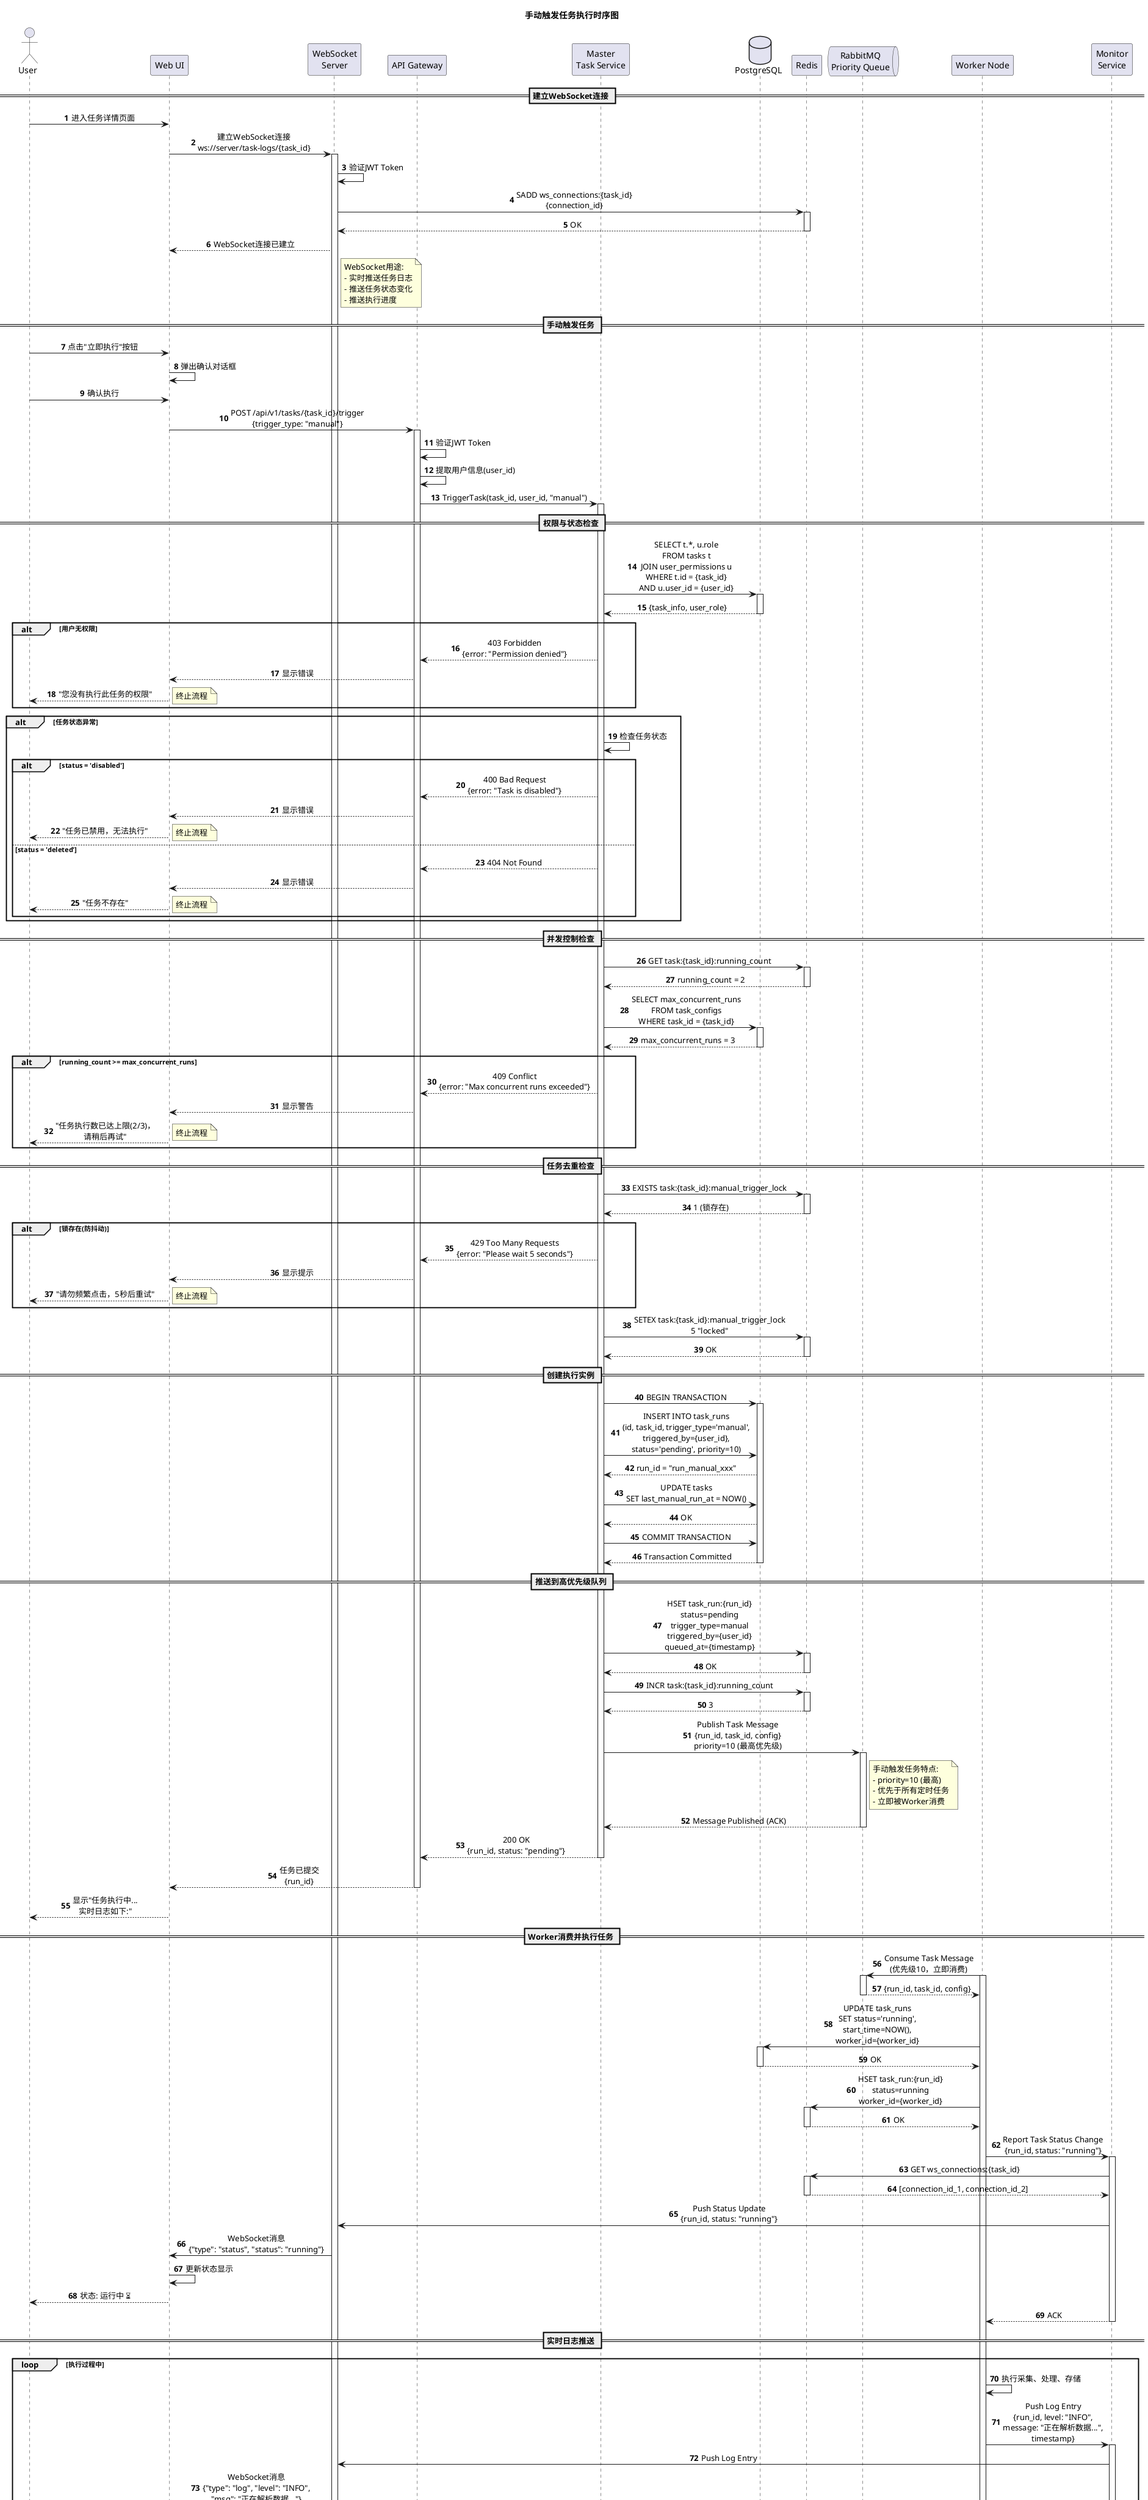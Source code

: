 @startuml
title 手动触发任务执行时序图

skinparam backgroundColor #FFFFFF
skinparam sequenceMessageAlign center
skinparam responseMessageBelowArrow true

actor User as user
participant "Web UI" as ui
participant "WebSocket\nServer" as ws
participant "API Gateway" as gateway
participant "Master\nTask Service" as master
database "PostgreSQL" as db
participant "Redis" as redis
queue "RabbitMQ\nPriority Queue" as mq
participant "Worker Node" as worker
participant "Monitor\nService" as monitor

autonumber

== 建立WebSocket连接 ==

user -> ui: 进入任务详情页面
ui -> ws: 建立WebSocket连接\nws://server/task-logs/{task_id}
activate ws
ws -> ws: 验证JWT Token
ws -> redis: SADD ws_connections:{task_id}\n{connection_id}
activate redis
redis --> ws: OK
deactivate redis
ws --> ui: WebSocket连接已建立
note right of ws
  WebSocket用途:
  - 实时推送任务日志
  - 推送任务状态变化
  - 推送执行进度
end note

== 手动触发任务 ==

user -> ui: 点击"立即执行"按钮
ui -> ui: 弹出确认对话框
user -> ui: 确认执行

ui -> gateway: POST /api/v1/tasks/{task_id}/trigger\n{trigger_type: "manual"}
activate gateway
gateway -> gateway: 验证JWT Token
gateway -> gateway: 提取用户信息(user_id)

gateway -> master: TriggerTask(task_id, user_id, "manual")
activate master

== 权限与状态检查 ==

master -> db: SELECT t.*, u.role\nFROM tasks t\nJOIN user_permissions u\nWHERE t.id = {task_id}\nAND u.user_id = {user_id}
activate db
db --> master: {task_info, user_role}
deactivate db

alt 用户无权限
    master --> gateway: 403 Forbidden\n{error: "Permission denied"}
    gateway --> ui: 显示错误
    ui --> user: "您没有执行此任务的权限"
    note right: 终止流程
end

alt 任务状态异常
    master -> master: 检查任务状态
    alt status = 'disabled'
        master --> gateway: 400 Bad Request\n{error: "Task is disabled"}
        gateway --> ui: 显示错误
        ui --> user: "任务已禁用，无法执行"
        note right: 终止流程
    else status = 'deleted'
        master --> gateway: 404 Not Found
        gateway --> ui: 显示错误
        ui --> user: "任务不存在"
        note right: 终止流程
    end
end

== 并发控制检查 ==

master -> redis: GET task:{task_id}:running_count
activate redis
redis --> master: running_count = 2
deactivate redis

master -> db: SELECT max_concurrent_runs\nFROM task_configs\nWHERE task_id = {task_id}
activate db
db --> master: max_concurrent_runs = 3
deactivate db

alt running_count >= max_concurrent_runs
    master --> gateway: 409 Conflict\n{error: "Max concurrent runs exceeded"}
    gateway --> ui: 显示警告
    ui --> user: "任务执行数已达上限(2/3)，\n请稍后再试"
    note right: 终止流程
end

== 任务去重检查 ==

master -> redis: EXISTS task:{task_id}:manual_trigger_lock
activate redis
redis --> master: 1 (锁存在)
deactivate redis

alt 锁存在(防抖动)
    master --> gateway: 429 Too Many Requests\n{error: "Please wait 5 seconds"}
    gateway --> ui: 显示提示
    ui --> user: "请勿频繁点击，5秒后重试"
    note right: 终止流程
end

' 设置防抖动锁
master -> redis: SETEX task:{task_id}:manual_trigger_lock\n5 "locked"
activate redis
redis --> master: OK
deactivate redis

== 创建执行实例 ==

master -> db: BEGIN TRANSACTION
activate db

master -> db: INSERT INTO task_runs\n(id, task_id, trigger_type='manual',\ntriggered_by={user_id},\nstatus='pending', priority=10)
db --> master: run_id = "run_manual_xxx"

master -> db: UPDATE tasks\nSET last_manual_run_at = NOW()
db --> master: OK

master -> db: COMMIT TRANSACTION
db --> master: Transaction Committed
deactivate db

== 推送到高优先级队列 ==

master -> redis: HSET task_run:{run_id}\nstatus=pending\ntrigger_type=manual\ntriggered_by={user_id}\nqueued_at={timestamp}
activate redis
redis --> master: OK
deactivate redis

master -> redis: INCR task:{task_id}:running_count
activate redis
redis --> master: 3
deactivate redis

master -> mq: Publish Task Message\n{run_id, task_id, config}\npriority=10 (最高优先级)
activate mq
note right of mq
  手动触发任务特点:
  - priority=10 (最高)
  - 优先于所有定时任务
  - 立即被Worker消费
end note
mq --> master: Message Published (ACK)
deactivate mq

master --> gateway: 200 OK\n{run_id, status: "pending"}
deactivate master

gateway --> ui: 任务已提交\n{run_id}
deactivate gateway

ui --> user: 显示"任务执行中...\n实时日志如下:"

== Worker消费并执行任务 ==

worker -> mq: Consume Task Message\n(优先级10，立即消费)
activate worker
activate mq
mq --> worker: {run_id, task_id, config}
deactivate mq

worker -> db: UPDATE task_runs\nSET status='running',\nstart_time=NOW(),\nworker_id={worker_id}
activate db
db --> worker: OK
deactivate db

worker -> redis: HSET task_run:{run_id}\nstatus=running\nworker_id={worker_id}
activate redis
redis --> worker: OK
deactivate redis

' 通过Monitor服务推送状态变化
worker -> monitor: Report Task Status Change\n{run_id, status: "running"}
activate monitor

monitor -> redis: GET ws_connections:{task_id}
activate redis
redis --> monitor: [connection_id_1, connection_id_2]
deactivate redis

monitor -> ws: Push Status Update\n{run_id, status: "running"}
ws -> ui: WebSocket消息\n{"type": "status", "status": "running"}
ui -> ui: 更新状态显示
ui --> user: 状态: 运行中 ⏳

monitor --> worker: ACK
deactivate monitor

== 实时日志推送 ==

loop 执行过程中
    worker -> worker: 执行采集、处理、存储

    worker -> monitor: Push Log Entry\n{run_id, level: "INFO",\nmessage: "正在解析数据...",\ntimestamp}
    activate monitor

    monitor -> ws: Push Log Entry
    ws -> ui: WebSocket消息\n{"type": "log", "level": "INFO",\n"msg": "正在解析数据..."}
    ui -> ui: 追加到日志区域
    ui --> user: [14:30:56] INFO 正在解析数据...

    deactivate monitor
end

note right of worker
  典型日志消息:
  - "开始执行任务"
  - "连接数据源成功"
  - "发送HTTP请求..."
  - "解析完成，提取到50条记录"
  - "数据清洗完成"
  - "写入数据库..."
end note

== 任务完成 ==

worker -> db: UPDATE task_runs\nSET status='success',\nend_time=NOW(),\ndata_count=48,\nexecution_time_ms=12500
activate db
db --> worker: OK
deactivate db

worker -> redis: HSET task_run:{run_id}\nstatus=success\ndata_count=48
activate redis
redis --> worker: OK
deactivate redis

worker -> redis: DECR task:{task_id}:running_count
activate redis
redis --> worker: 2
deactivate redis

worker -> monitor: Report Task Success\n{run_id, data_count: 48,\nexecution_time: 12500}
activate monitor

monitor -> ws: Push Final Status\n{run_id, status: "success",\ndata_count: 48, duration: 12500}
ws -> ui: WebSocket消息\n{"type": "complete",\n"status": "success", ...}

ui -> ui: 显示执行结果摘要
ui --> user: ✓ 执行成功\n采集数据: 48条\n耗时: 12.5秒

monitor --> worker: ACK
deactivate monitor

deactivate worker

== 关闭WebSocket连接 ==

user -> ui: 关闭页面或跳转
ui -> ws: 关闭WebSocket连接
ws -> redis: SREM ws_connections:{task_id}\n{connection_id}
activate redis
redis --> ws: OK
deactivate redis

ws -> ws: 关闭连接
deactivate ws

note over ui, ws
  WebSocket连接管理:
  - 超时时间: 30分钟无消息自动断开
  - 心跳: 客户端每30秒发送ping
  - 重连: 断线后自动重连(最多3次)
  - 清理: 连接断开时从Redis移除
end note

@enduml
